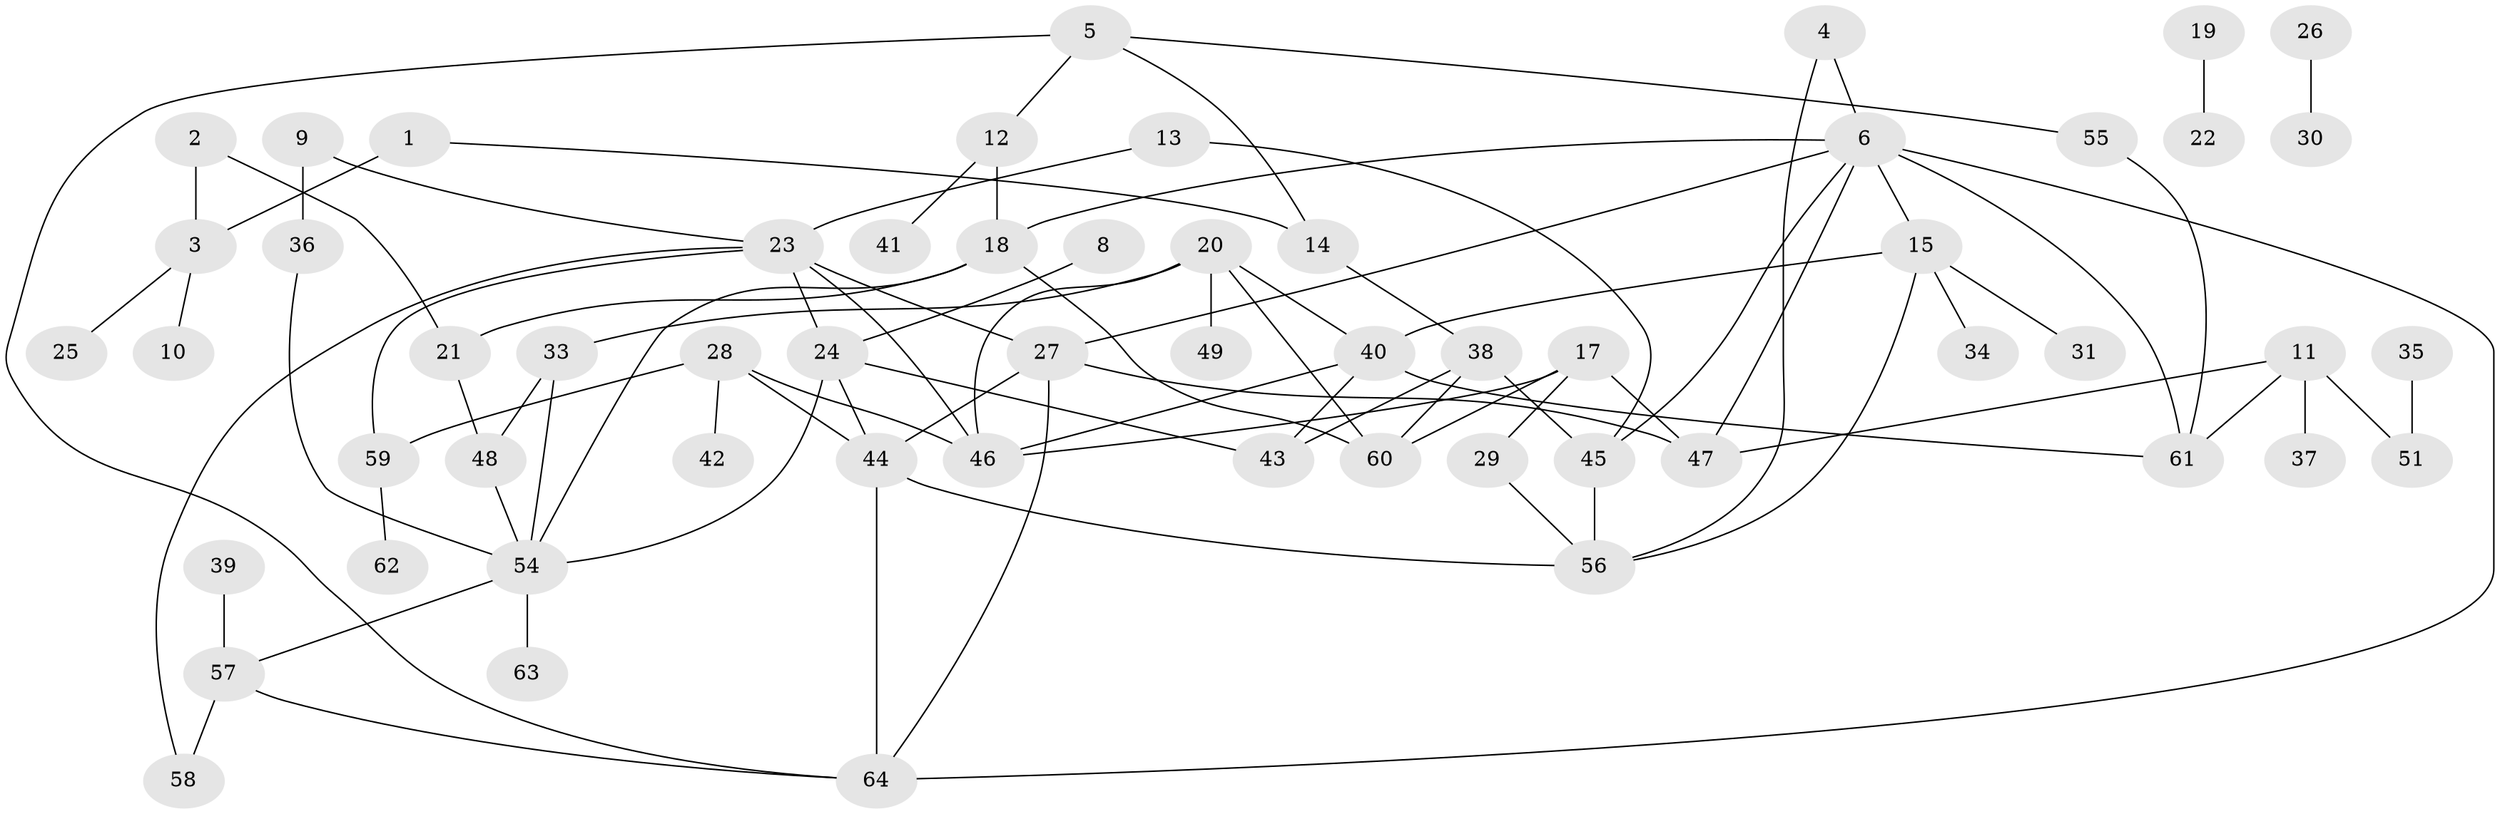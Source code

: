 // original degree distribution, {2: 0.2571428571428571, 4: 0.14285714285714285, 3: 0.19047619047619047, 1: 0.26666666666666666, 6: 0.02857142857142857, 0: 0.047619047619047616, 5: 0.047619047619047616, 8: 0.009523809523809525, 7: 0.009523809523809525}
// Generated by graph-tools (version 1.1) at 2025/35/03/04/25 23:35:56]
// undirected, 58 vertices, 87 edges
graph export_dot {
  node [color=gray90,style=filled];
  1;
  2;
  3;
  4;
  5;
  6;
  8;
  9;
  10;
  11;
  12;
  13;
  14;
  15;
  17;
  18;
  19;
  20;
  21;
  22;
  23;
  24;
  25;
  26;
  27;
  28;
  29;
  30;
  31;
  33;
  34;
  35;
  36;
  37;
  38;
  39;
  40;
  41;
  42;
  43;
  44;
  45;
  46;
  47;
  48;
  49;
  51;
  54;
  55;
  56;
  57;
  58;
  59;
  60;
  61;
  62;
  63;
  64;
  1 -- 3 [weight=2.0];
  1 -- 14 [weight=1.0];
  2 -- 3 [weight=1.0];
  2 -- 21 [weight=1.0];
  3 -- 10 [weight=1.0];
  3 -- 25 [weight=1.0];
  4 -- 6 [weight=1.0];
  4 -- 56 [weight=1.0];
  5 -- 12 [weight=1.0];
  5 -- 14 [weight=1.0];
  5 -- 55 [weight=1.0];
  5 -- 64 [weight=1.0];
  6 -- 15 [weight=1.0];
  6 -- 18 [weight=1.0];
  6 -- 27 [weight=1.0];
  6 -- 45 [weight=1.0];
  6 -- 47 [weight=1.0];
  6 -- 61 [weight=1.0];
  6 -- 64 [weight=1.0];
  8 -- 24 [weight=1.0];
  9 -- 23 [weight=1.0];
  9 -- 36 [weight=1.0];
  11 -- 37 [weight=1.0];
  11 -- 47 [weight=1.0];
  11 -- 51 [weight=1.0];
  11 -- 61 [weight=1.0];
  12 -- 18 [weight=1.0];
  12 -- 41 [weight=1.0];
  13 -- 23 [weight=1.0];
  13 -- 45 [weight=1.0];
  14 -- 38 [weight=1.0];
  15 -- 31 [weight=1.0];
  15 -- 34 [weight=1.0];
  15 -- 40 [weight=1.0];
  15 -- 56 [weight=1.0];
  17 -- 29 [weight=1.0];
  17 -- 46 [weight=1.0];
  17 -- 47 [weight=1.0];
  17 -- 60 [weight=1.0];
  18 -- 21 [weight=1.0];
  18 -- 54 [weight=1.0];
  18 -- 60 [weight=1.0];
  19 -- 22 [weight=1.0];
  20 -- 33 [weight=1.0];
  20 -- 40 [weight=1.0];
  20 -- 46 [weight=1.0];
  20 -- 49 [weight=1.0];
  20 -- 60 [weight=1.0];
  21 -- 48 [weight=1.0];
  23 -- 24 [weight=1.0];
  23 -- 27 [weight=1.0];
  23 -- 46 [weight=1.0];
  23 -- 58 [weight=1.0];
  23 -- 59 [weight=1.0];
  24 -- 43 [weight=1.0];
  24 -- 44 [weight=2.0];
  24 -- 54 [weight=1.0];
  26 -- 30 [weight=1.0];
  27 -- 44 [weight=1.0];
  27 -- 47 [weight=1.0];
  27 -- 64 [weight=1.0];
  28 -- 42 [weight=1.0];
  28 -- 44 [weight=1.0];
  28 -- 46 [weight=1.0];
  28 -- 59 [weight=1.0];
  29 -- 56 [weight=1.0];
  33 -- 48 [weight=1.0];
  33 -- 54 [weight=1.0];
  35 -- 51 [weight=1.0];
  36 -- 54 [weight=1.0];
  38 -- 43 [weight=1.0];
  38 -- 45 [weight=1.0];
  38 -- 60 [weight=1.0];
  39 -- 57 [weight=1.0];
  40 -- 43 [weight=1.0];
  40 -- 46 [weight=1.0];
  40 -- 61 [weight=1.0];
  44 -- 56 [weight=1.0];
  44 -- 64 [weight=1.0];
  45 -- 56 [weight=1.0];
  48 -- 54 [weight=1.0];
  54 -- 57 [weight=1.0];
  54 -- 63 [weight=1.0];
  55 -- 61 [weight=1.0];
  57 -- 58 [weight=1.0];
  57 -- 64 [weight=1.0];
  59 -- 62 [weight=1.0];
}
